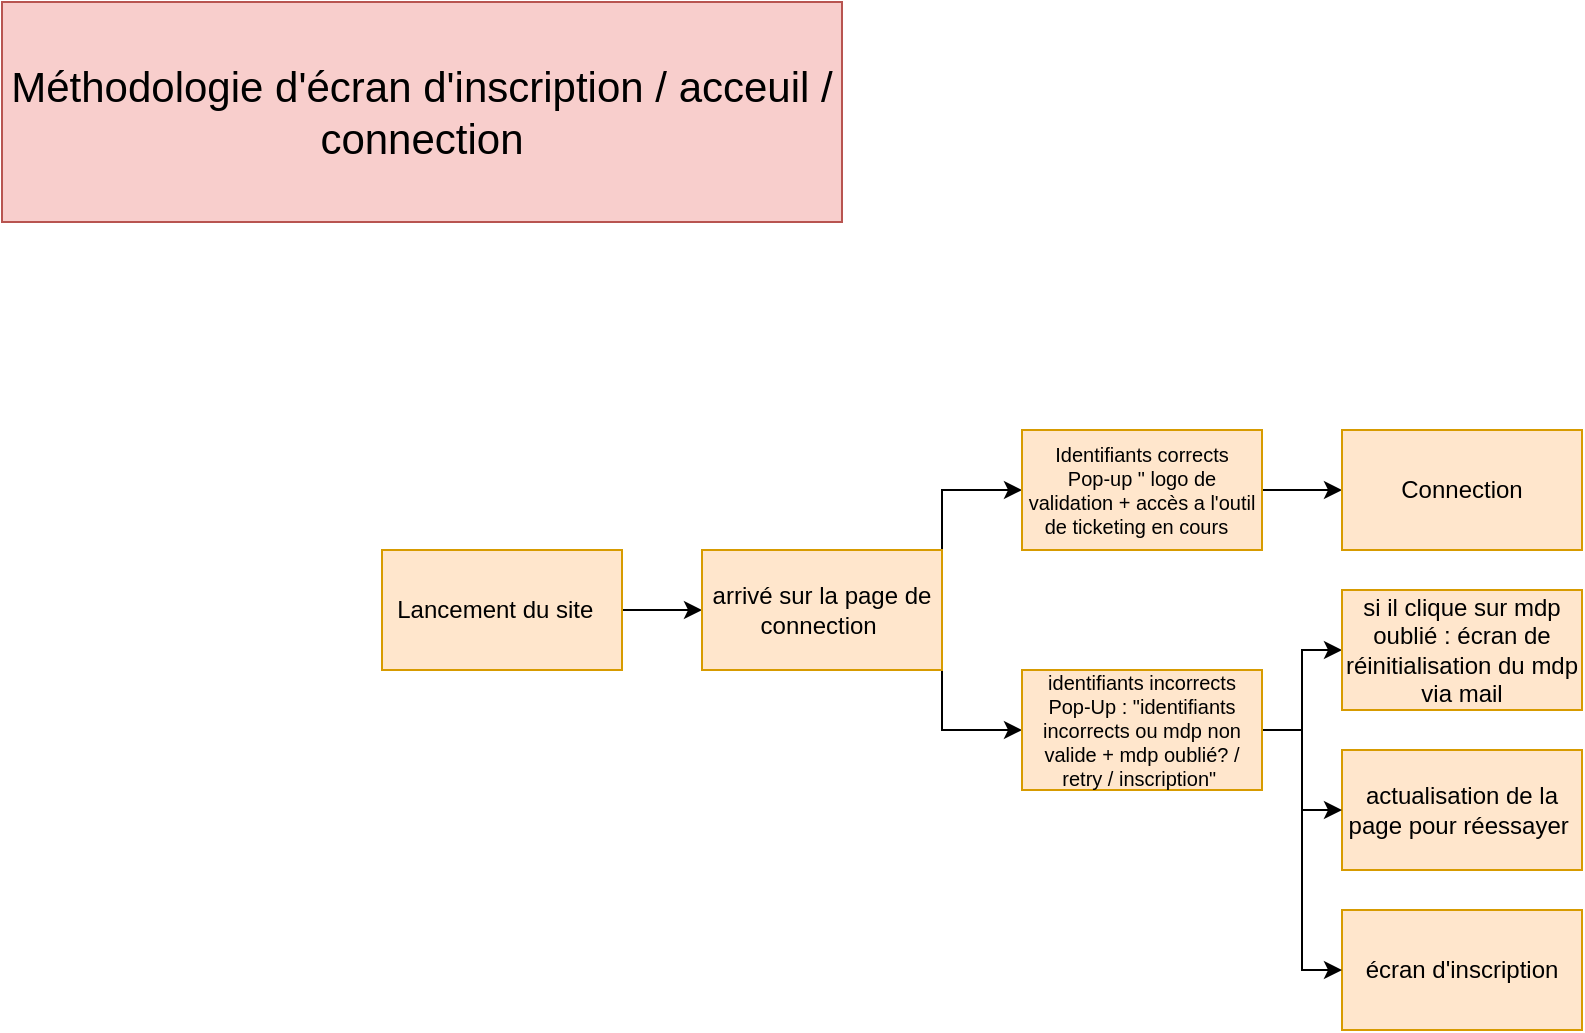 <mxfile version="15.9.6" type="github">
  <diagram id="JrdtRLm4HKefdivwlOJu" name="Page-1">
    <mxGraphModel dx="1422" dy="799" grid="1" gridSize="10" guides="1" tooltips="1" connect="1" arrows="1" fold="1" page="1" pageScale="1" pageWidth="1169" pageHeight="827" math="0" shadow="0">
      <root>
        <mxCell id="0" />
        <mxCell id="1" parent="0" />
        <mxCell id="IhF_CEtlNz-WRDGSU4EQ-22" value="" style="edgeStyle=orthogonalEdgeStyle;rounded=0;orthogonalLoop=1;jettySize=auto;html=1;" parent="1" source="IhF_CEtlNz-WRDGSU4EQ-1" target="IhF_CEtlNz-WRDGSU4EQ-2" edge="1">
          <mxGeometry relative="1" as="geometry" />
        </mxCell>
        <mxCell id="IhF_CEtlNz-WRDGSU4EQ-1" value="Lancement du site&amp;nbsp;&lt;span style=&quot;white-space: pre&quot;&gt; &lt;/span&gt;" style="rounded=0;whiteSpace=wrap;html=1;fillColor=#ffe6cc;strokeColor=#d79b00;" parent="1" vertex="1">
          <mxGeometry x="230" y="324" width="120" height="60" as="geometry" />
        </mxCell>
        <mxCell id="IhF_CEtlNz-WRDGSU4EQ-24" style="edgeStyle=orthogonalEdgeStyle;rounded=0;orthogonalLoop=1;jettySize=auto;html=1;exitX=1;exitY=1;exitDx=0;exitDy=0;entryX=0;entryY=0.5;entryDx=0;entryDy=0;" parent="1" source="IhF_CEtlNz-WRDGSU4EQ-2" target="IhF_CEtlNz-WRDGSU4EQ-10" edge="1">
          <mxGeometry relative="1" as="geometry" />
        </mxCell>
        <mxCell id="IhF_CEtlNz-WRDGSU4EQ-25" style="edgeStyle=orthogonalEdgeStyle;rounded=0;orthogonalLoop=1;jettySize=auto;html=1;exitX=1;exitY=0;exitDx=0;exitDy=0;entryX=0;entryY=0.5;entryDx=0;entryDy=0;" parent="1" source="IhF_CEtlNz-WRDGSU4EQ-2" target="IhF_CEtlNz-WRDGSU4EQ-9" edge="1">
          <mxGeometry relative="1" as="geometry" />
        </mxCell>
        <mxCell id="IhF_CEtlNz-WRDGSU4EQ-2" value="arrivé sur la page de connection&amp;nbsp;" style="rounded=0;whiteSpace=wrap;html=1;fillColor=#ffe6cc;strokeColor=#d79b00;" parent="1" vertex="1">
          <mxGeometry x="390" y="324" width="120" height="60" as="geometry" />
        </mxCell>
        <mxCell id="IhF_CEtlNz-WRDGSU4EQ-3" value="écran d&#39;inscription" style="rounded=0;whiteSpace=wrap;html=1;fillColor=#ffe6cc;strokeColor=#d79b00;" parent="1" vertex="1">
          <mxGeometry x="710" y="504" width="120" height="60" as="geometry" />
        </mxCell>
        <mxCell id="IhF_CEtlNz-WRDGSU4EQ-6" value="actualisation de la page pour réessayer&amp;nbsp;" style="rounded=0;whiteSpace=wrap;html=1;fillColor=#ffe6cc;strokeColor=#d79b00;" parent="1" vertex="1">
          <mxGeometry x="710" y="424" width="120" height="60" as="geometry" />
        </mxCell>
        <mxCell id="IhF_CEtlNz-WRDGSU4EQ-23" value="" style="edgeStyle=orthogonalEdgeStyle;rounded=0;orthogonalLoop=1;jettySize=auto;html=1;" parent="1" source="IhF_CEtlNz-WRDGSU4EQ-9" target="IhF_CEtlNz-WRDGSU4EQ-11" edge="1">
          <mxGeometry relative="1" as="geometry" />
        </mxCell>
        <mxCell id="IhF_CEtlNz-WRDGSU4EQ-9" value="Identifiants corrects&lt;br style=&quot;font-size: 10px;&quot;&gt;Pop-up &quot; logo de validation + accès a l&#39;outil de ticketing en cours&amp;nbsp;&amp;nbsp;" style="rounded=0;whiteSpace=wrap;html=1;fillColor=#ffe6cc;strokeColor=#d79b00;fontSize=10;" parent="1" vertex="1">
          <mxGeometry x="550" y="264" width="120" height="60" as="geometry" />
        </mxCell>
        <mxCell id="IhF_CEtlNz-WRDGSU4EQ-26" style="edgeStyle=orthogonalEdgeStyle;rounded=0;orthogonalLoop=1;jettySize=auto;html=1;exitX=1;exitY=0.5;exitDx=0;exitDy=0;entryX=0;entryY=0.5;entryDx=0;entryDy=0;" parent="1" source="IhF_CEtlNz-WRDGSU4EQ-10" target="IhF_CEtlNz-WRDGSU4EQ-12" edge="1">
          <mxGeometry relative="1" as="geometry" />
        </mxCell>
        <mxCell id="IhF_CEtlNz-WRDGSU4EQ-27" style="edgeStyle=orthogonalEdgeStyle;rounded=0;orthogonalLoop=1;jettySize=auto;html=1;exitX=1;exitY=0.5;exitDx=0;exitDy=0;" parent="1" source="IhF_CEtlNz-WRDGSU4EQ-10" edge="1">
          <mxGeometry relative="1" as="geometry">
            <mxPoint x="710" y="454" as="targetPoint" />
            <Array as="points">
              <mxPoint x="690" y="414" />
              <mxPoint x="690" y="454" />
              <mxPoint x="709" y="454" />
            </Array>
          </mxGeometry>
        </mxCell>
        <mxCell id="IhF_CEtlNz-WRDGSU4EQ-29" style="edgeStyle=orthogonalEdgeStyle;rounded=0;orthogonalLoop=1;jettySize=auto;html=1;exitX=1;exitY=0.5;exitDx=0;exitDy=0;fontSize=10;" parent="1" source="IhF_CEtlNz-WRDGSU4EQ-10" edge="1">
          <mxGeometry relative="1" as="geometry">
            <mxPoint x="710" y="534" as="targetPoint" />
            <Array as="points">
              <mxPoint x="690" y="414" />
              <mxPoint x="690" y="534" />
            </Array>
          </mxGeometry>
        </mxCell>
        <mxCell id="IhF_CEtlNz-WRDGSU4EQ-10" value="identifiants incorrects&lt;br style=&quot;font-size: 10px&quot;&gt;Pop-Up : &quot;identifiants incorrects ou mdp non valide + mdp oublié? / retry / inscription&quot;&amp;nbsp;" style="rounded=0;whiteSpace=wrap;html=1;fillColor=#ffe6cc;strokeColor=#d79b00;fontSize=10;" parent="1" vertex="1">
          <mxGeometry x="550" y="384" width="120" height="60" as="geometry" />
        </mxCell>
        <mxCell id="IhF_CEtlNz-WRDGSU4EQ-11" value="Connection" style="rounded=0;whiteSpace=wrap;html=1;fillColor=#ffe6cc;strokeColor=#d79b00;" parent="1" vertex="1">
          <mxGeometry x="710" y="264" width="120" height="60" as="geometry" />
        </mxCell>
        <mxCell id="IhF_CEtlNz-WRDGSU4EQ-12" value="si il clique sur mdp oublié : écran de réinitialisation du mdp via mail" style="rounded=0;whiteSpace=wrap;html=1;fillColor=#ffe6cc;strokeColor=#d79b00;" parent="1" vertex="1">
          <mxGeometry x="710" y="344" width="120" height="60" as="geometry" />
        </mxCell>
        <mxCell id="-h_fN4ounydbRBB80jiI-1" value="Méthodologie d&#39;écran d&#39;inscription / acceuil / connection" style="rounded=0;whiteSpace=wrap;html=1;fillColor=#f8cecc;strokeColor=#b85450;fontSize=21;" vertex="1" parent="1">
          <mxGeometry x="40" y="50" width="420" height="110" as="geometry" />
        </mxCell>
      </root>
    </mxGraphModel>
  </diagram>
</mxfile>

